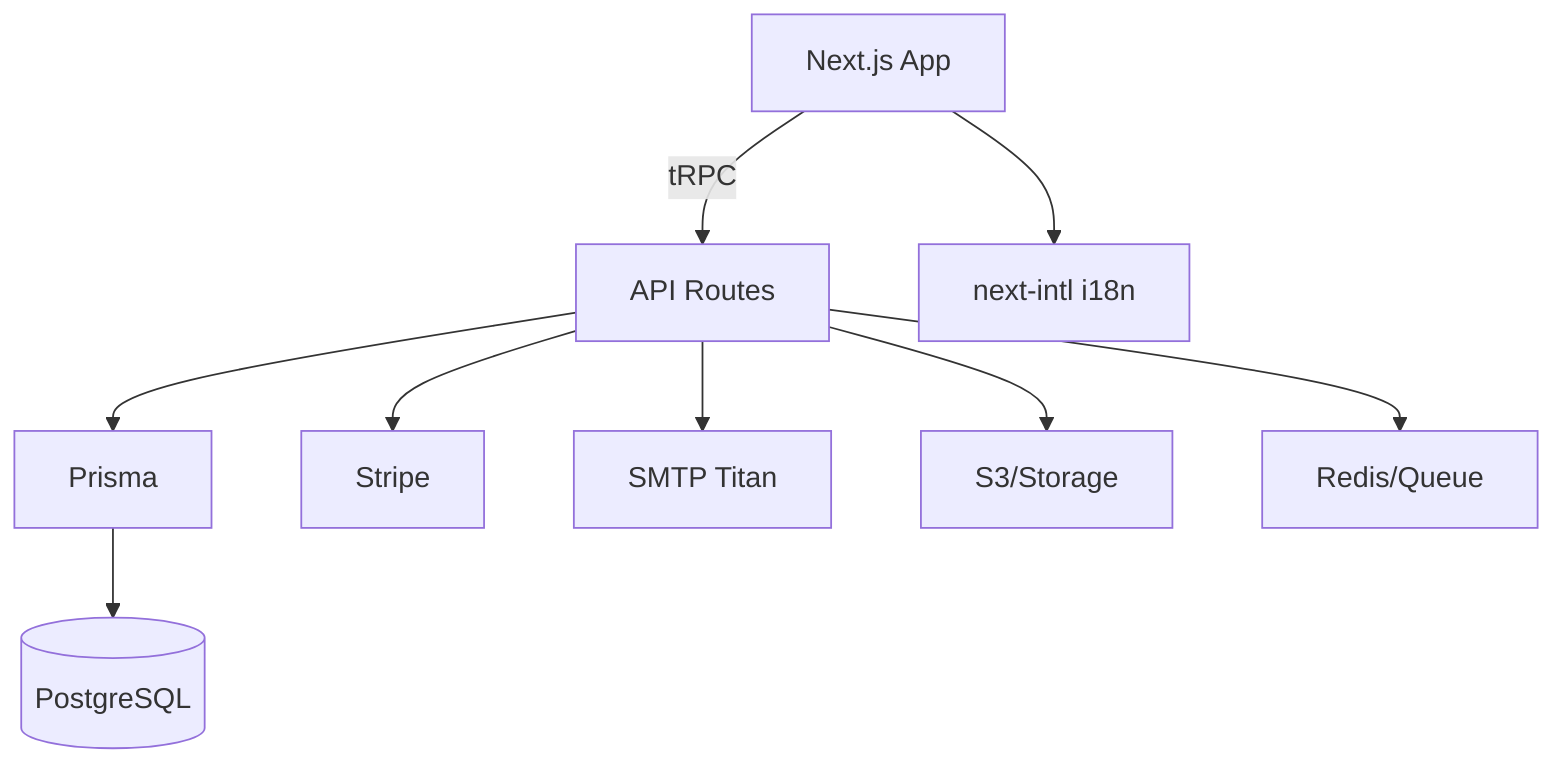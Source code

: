 graph TD
  A[Next.js App] -->|tRPC| B[API Routes]
  B --> C[Prisma]
  C --> D[(PostgreSQL)]
  B --> E[Stripe]
  B --> F[SMTP Titan]
  B --> G[S3/Storage]
  B --> H[Redis/Queue]
  A --> I[next-intl i18n]